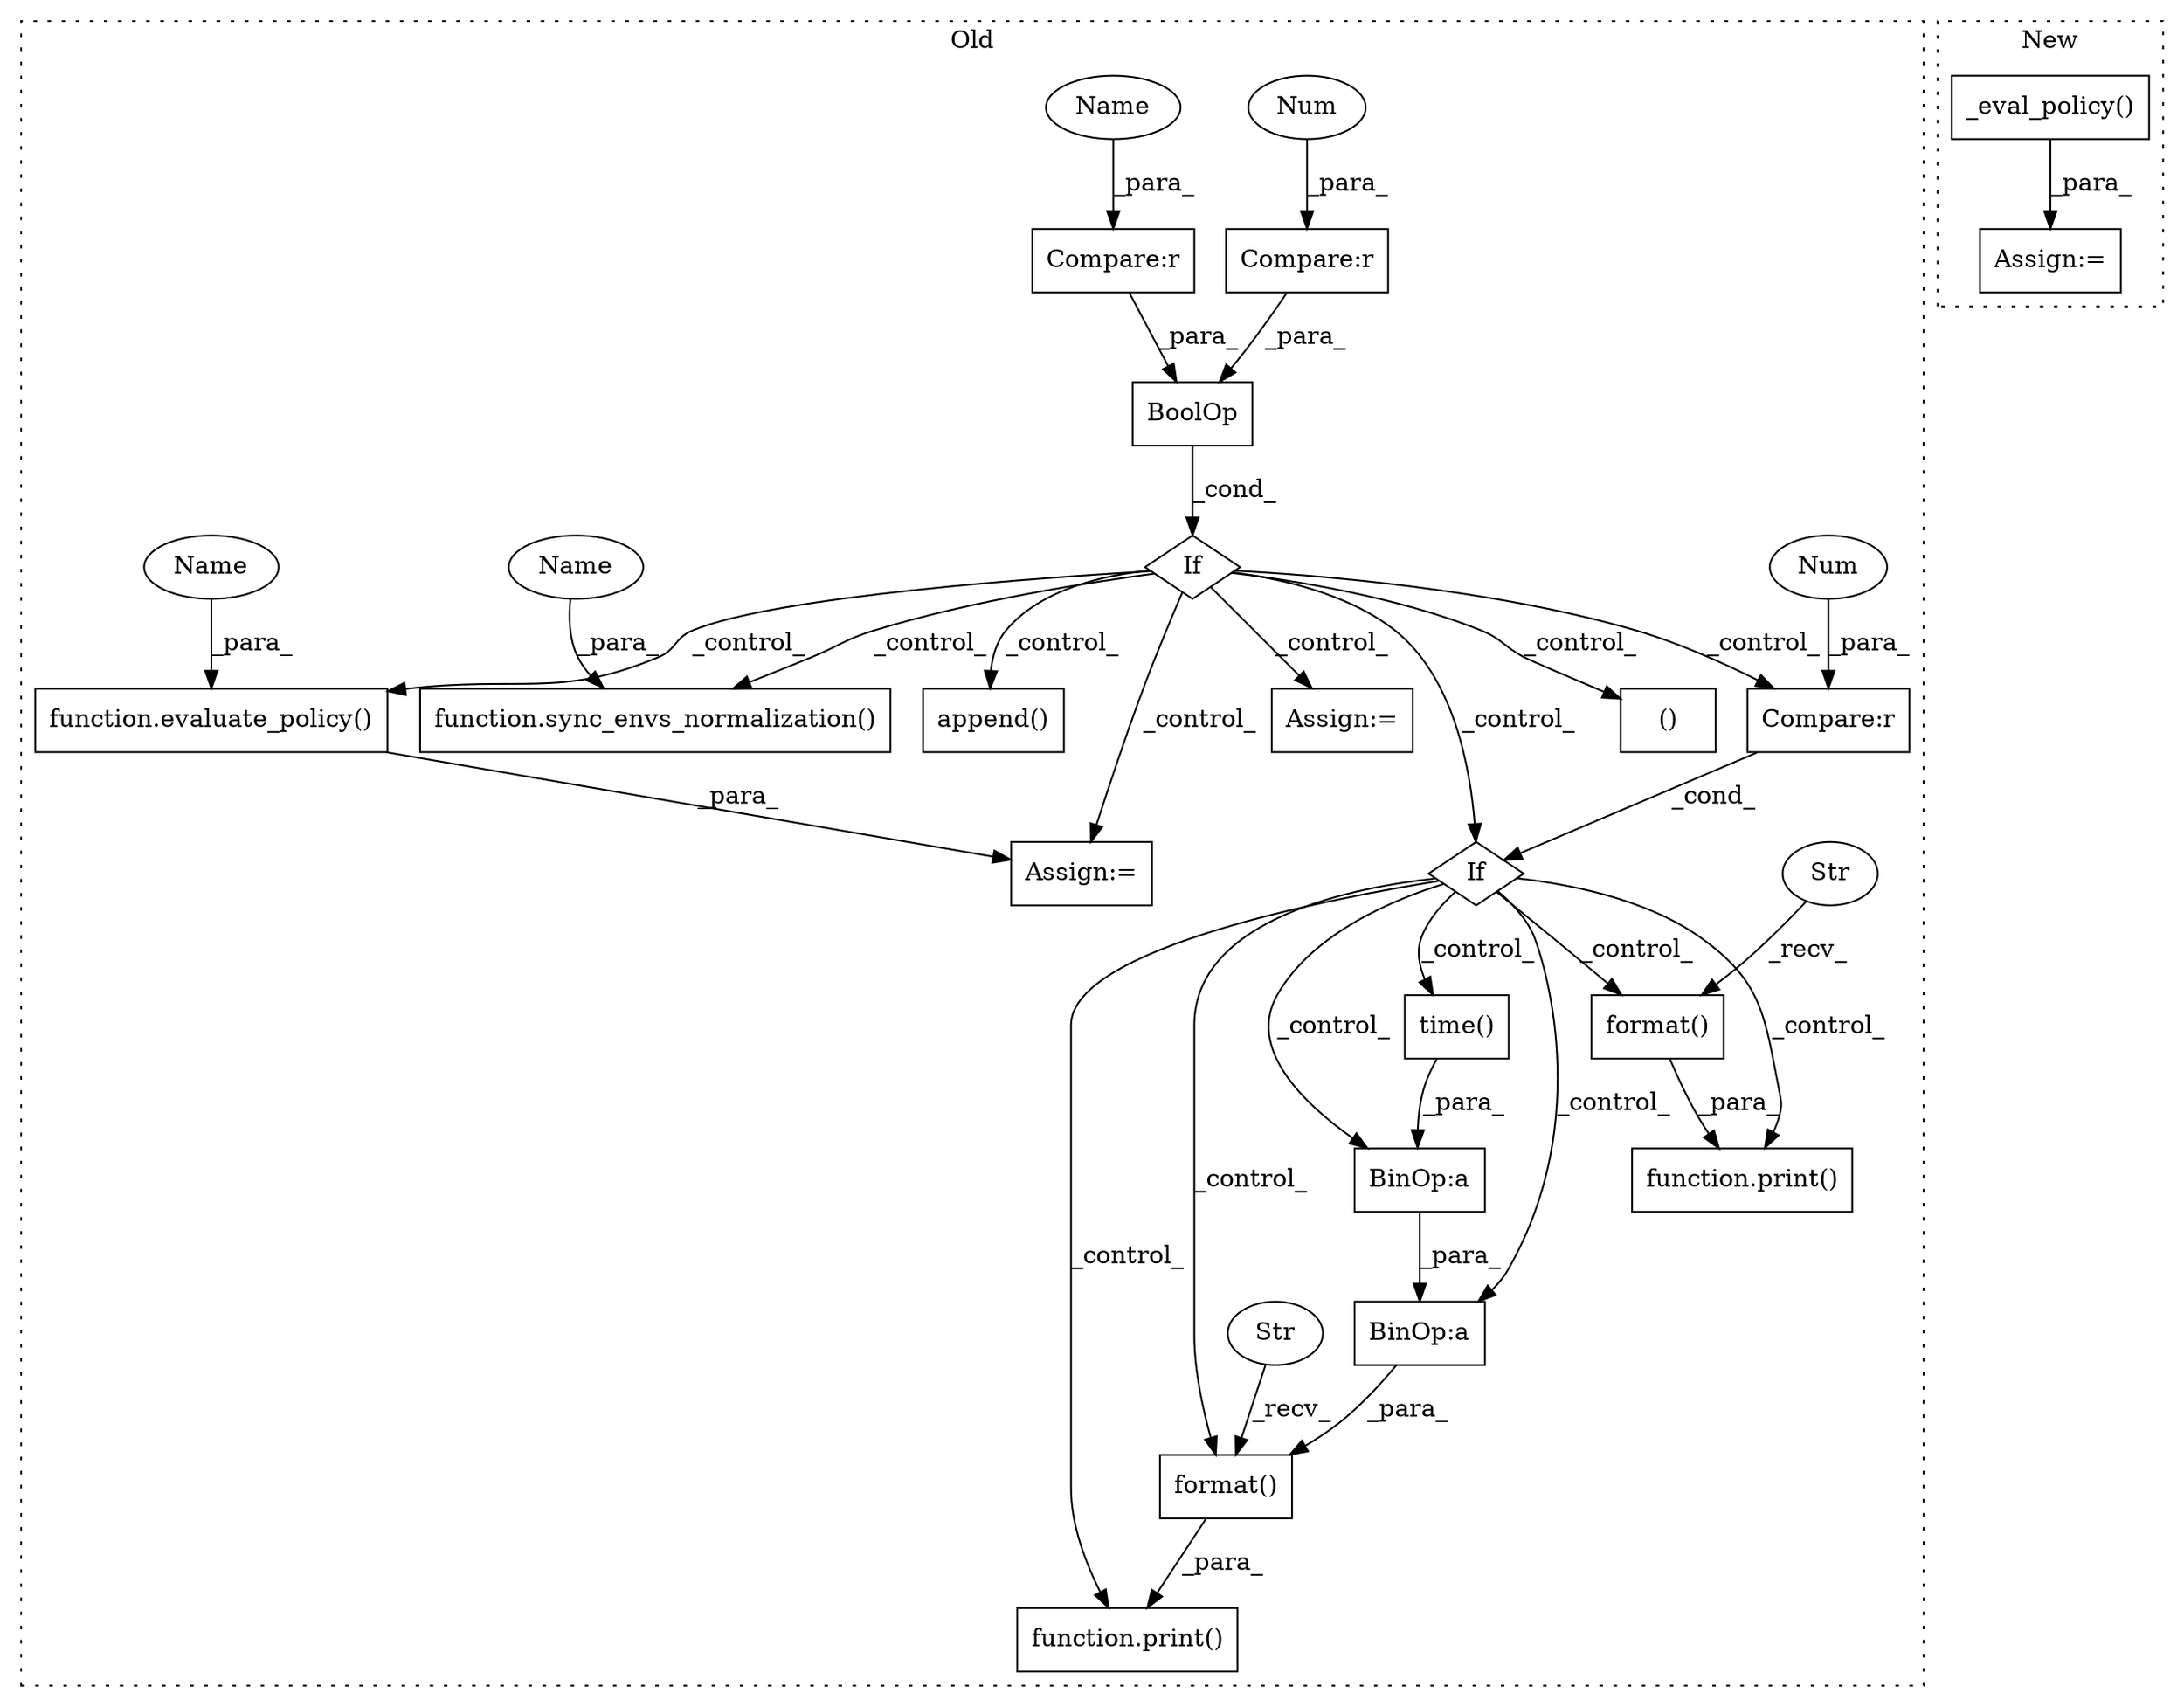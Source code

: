 digraph G {
subgraph cluster0 {
1 [label="format()" a="75" s="15983,16069" l="51,1" shape="box"];
3 [label="If" a="96" s="15936" l="3" shape="diamond"];
4 [label="BinOp:a" a="82" s="16152" l="3" shape="box"];
5 [label="If" a="96" s="15470" l="3" shape="diamond"];
6 [label="BinOp:a" a="82" s="16137" l="3" shape="box"];
7 [label="()" a="54" s="15675" l="3" shape="box"];
8 [label="Str" a="66" s="15983" l="43" shape="ellipse"];
9 [label="time()" a="75" s="16141" l="11" shape="box"];
10 [label="function.print()" a="75" s="16092,16172" l="6,1" shape="box"];
11 [label="function.sync_envs_normalization()" a="75" s="15603,15645" l="24,1" shape="box"];
12 [label="function.evaluate_policy()" a="75" s="15681,15728" l="16,1" shape="box"];
13 [label="Compare:r" a="40" s="15515" l="20" shape="box"];
14 [label="function.print()" a="75" s="15977,16070" l="6,1" shape="box"];
15 [label="Compare:r" a="40" s="15939" l="16" shape="box"];
16 [label="Num" a="76" s="15954" l="1" shape="ellipse"];
17 [label="Compare:r" a="40" s="15473" l="37" shape="box"];
18 [label="Num" a="76" s="15473" l="1" shape="ellipse"];
19 [label="BoolOp" a="72" s="15473" l="62" shape="box"];
20 [label="append()" a="75" s="15888,15918" l="19,1" shape="box"];
21 [label="format()" a="75" s="16098,16171" l="21,1" shape="box"];
22 [label="Str" a="66" s="16098" l="13" shape="ellipse"];
24 [label="Assign:=" a="68" s="15675" l="6" shape="box"];
25 [label="Assign:=" a="68" s="15573" l="4" shape="box"];
26 [label="Name" a="87" s="15515" l="8" shape="ellipse"];
27 [label="Name" a="87" s="15703" l="8" shape="ellipse"];
28 [label="Name" a="87" s="15637" l="8" shape="ellipse"];
label = "Old";
style="dotted";
}
subgraph cluster1 {
2 [label="_eval_policy()" a="75" s="15366,15495" l="18,21" shape="box"];
23 [label="Assign:=" a="68" s="15363" l="3" shape="box"];
label = "New";
style="dotted";
}
1 -> 14 [label="_para_"];
2 -> 23 [label="_para_"];
3 -> 1 [label="_control_"];
3 -> 9 [label="_control_"];
3 -> 14 [label="_control_"];
3 -> 4 [label="_control_"];
3 -> 21 [label="_control_"];
3 -> 6 [label="_control_"];
3 -> 10 [label="_control_"];
4 -> 6 [label="_para_"];
5 -> 25 [label="_control_"];
5 -> 7 [label="_control_"];
5 -> 11 [label="_control_"];
5 -> 15 [label="_control_"];
5 -> 3 [label="_control_"];
5 -> 24 [label="_control_"];
5 -> 12 [label="_control_"];
5 -> 20 [label="_control_"];
6 -> 21 [label="_para_"];
8 -> 1 [label="_recv_"];
9 -> 4 [label="_para_"];
12 -> 24 [label="_para_"];
13 -> 19 [label="_para_"];
15 -> 3 [label="_cond_"];
16 -> 15 [label="_para_"];
17 -> 19 [label="_para_"];
18 -> 17 [label="_para_"];
19 -> 5 [label="_cond_"];
21 -> 10 [label="_para_"];
22 -> 21 [label="_recv_"];
26 -> 13 [label="_para_"];
27 -> 12 [label="_para_"];
28 -> 11 [label="_para_"];
}